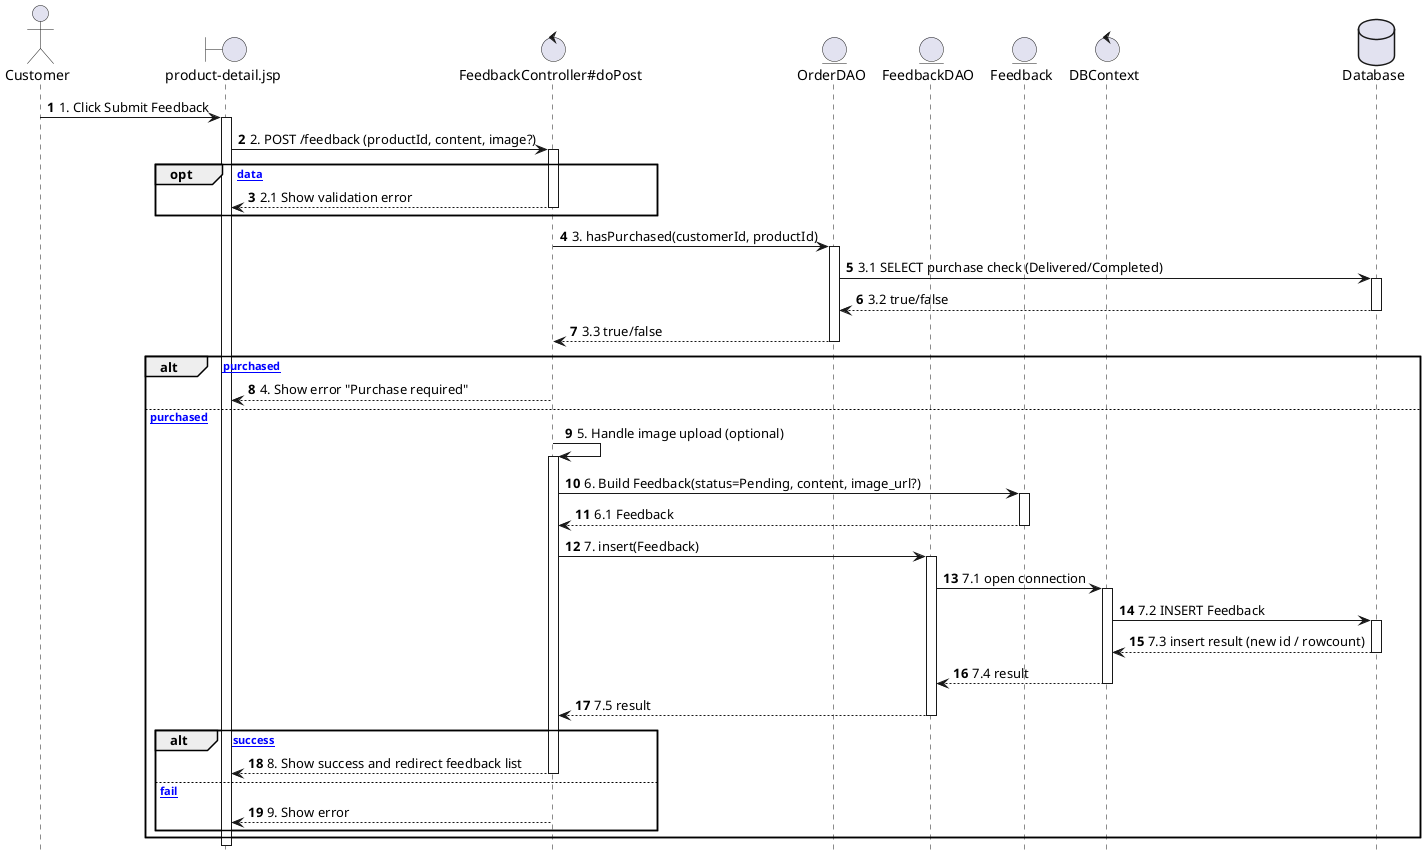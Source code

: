 @startuml
autonumber
autoactivate on
hide footbox

actor Customer
boundary "product-detail.jsp" as JSP
control "FeedbackController#doPost" as CTRL
entity "OrderDAO" as ODAO
entity "FeedbackDAO" as FDAO
entity "Feedback" as DTO
control "DBContext" as DBC
database "Database" as DB

Customer -> JSP : 1. Click Submit Feedback
JSP -> CTRL : 2. POST /feedback (productId, content, image?)

opt [Invalid data]
  CTRL --> JSP : 2.1 Show validation error
end

CTRL -> ODAO : 3. hasPurchased(customerId, productId)
ODAO -> DB : 3.1 SELECT purchase check (Delivered/Completed)
DB --> ODAO : 3.2 true/false
ODAO --> CTRL : 3.3 true/false

alt [not purchased]
  CTRL --> JSP : 4. Show error "Purchase required"
else [purchased]
  CTRL -> CTRL : 5. Handle image upload (optional)
  CTRL -> DTO : 6. Build Feedback(status=Pending, content, image_url?)
  DTO  --> CTRL : 6.1 Feedback
  CTRL -> FDAO : 7. insert(Feedback)
  FDAO -> DBC  : 7.1 open connection
  DBC  -> DB   : 7.2 INSERT Feedback
  DB   --> DBC : 7.3 insert result (new id / rowcount)
  DBC  --> FDAO: 7.4 result
  FDAO --> CTRL : 7.5 result

  alt [success]
    CTRL --> JSP : 8. Show success and redirect feedback list
  else [fail]
    CTRL --> JSP : 9. Show error
  end
end
@enduml
